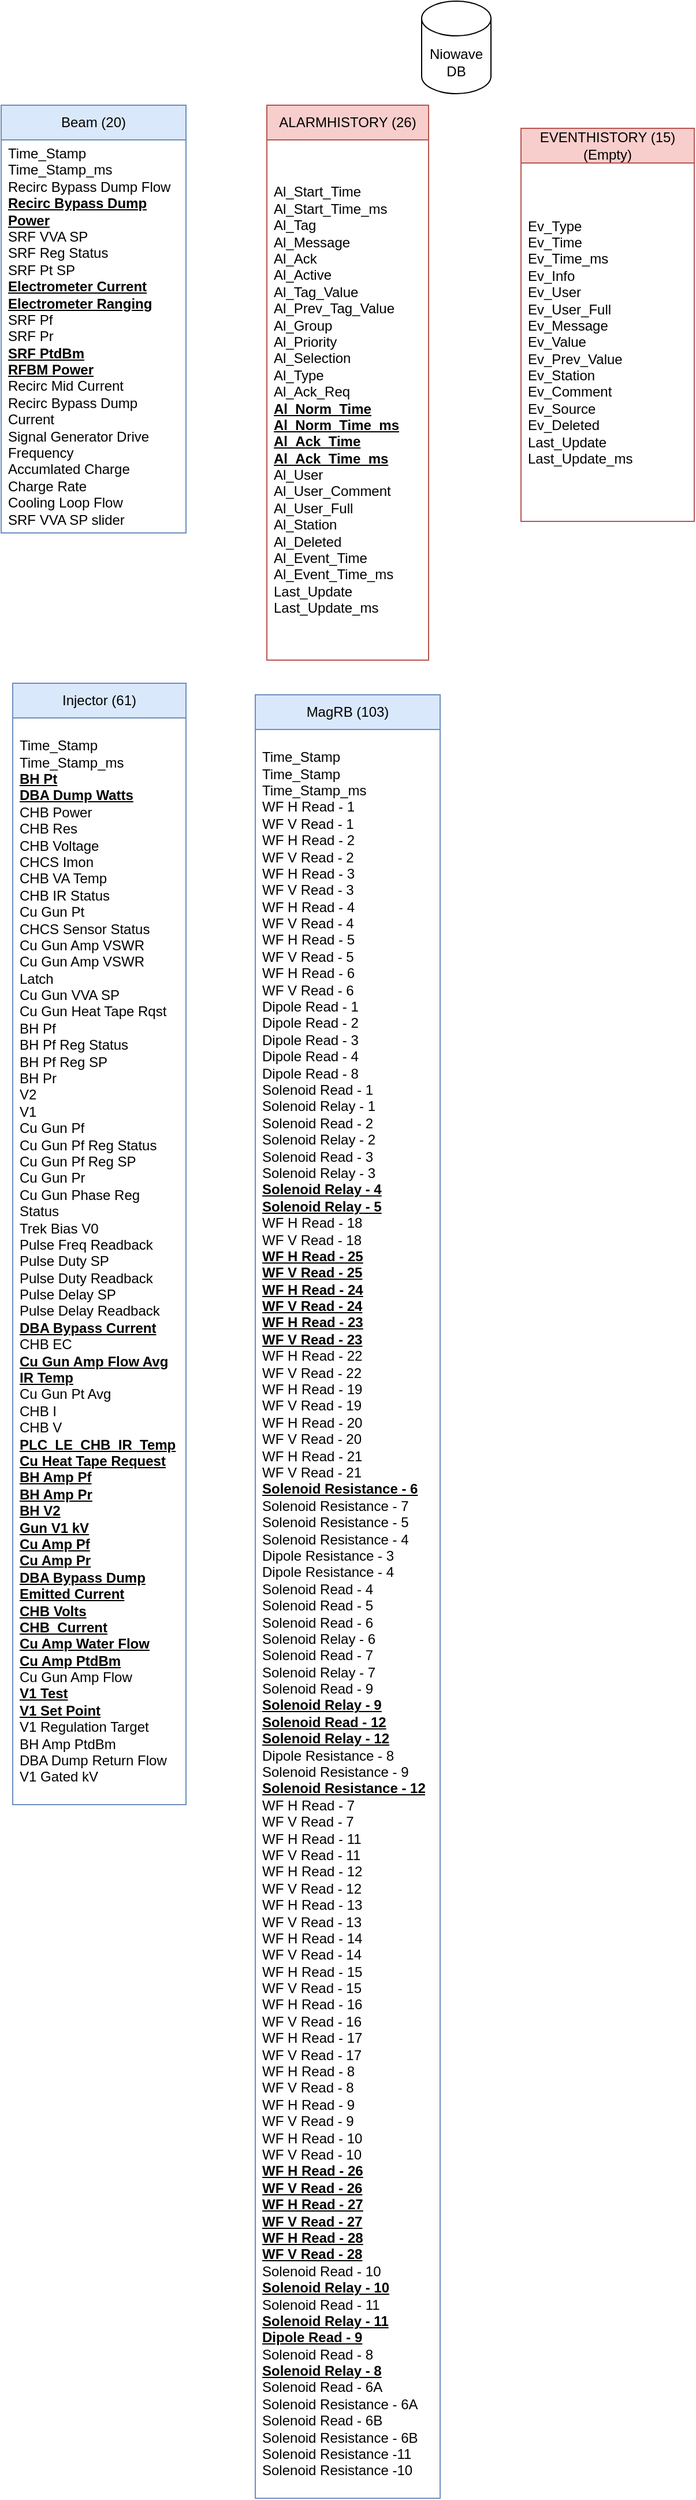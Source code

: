 <mxfile version="24.5.4" type="github" pages="2">
  <diagram id="C5RBs43oDa-KdzZeNtuy" name="NiowaveAirportDB">
    <mxGraphModel dx="1434" dy="738" grid="1" gridSize="10" guides="1" tooltips="1" connect="1" arrows="1" fold="1" page="1" pageScale="1" pageWidth="827" pageHeight="1169" math="0" shadow="0">
      <root>
        <mxCell id="WIyWlLk6GJQsqaUBKTNV-0" />
        <mxCell id="WIyWlLk6GJQsqaUBKTNV-1" parent="WIyWlLk6GJQsqaUBKTNV-0" />
        <mxCell id="Q_OAc749fxsU2D-CSGNo-0" value="Niowave DB" style="shape=cylinder3;whiteSpace=wrap;html=1;boundedLbl=1;backgroundOutline=1;size=15;" parent="WIyWlLk6GJQsqaUBKTNV-1" vertex="1">
          <mxGeometry x="384" y="20" width="60" height="80" as="geometry" />
        </mxCell>
        <mxCell id="RSMJkPqzbyXdzeUL3Xai-1" value="Beam (20)" style="swimlane;fontStyle=0;childLayout=stackLayout;horizontal=1;startSize=30;horizontalStack=0;resizeParent=1;resizeParentMax=0;resizeLast=0;collapsible=1;marginBottom=0;whiteSpace=wrap;html=1;fillColor=#dae8fc;strokeColor=#6c8ebf;" vertex="1" parent="WIyWlLk6GJQsqaUBKTNV-1">
          <mxGeometry x="20" y="110" width="160" height="370" as="geometry" />
        </mxCell>
        <mxCell id="RSMJkPqzbyXdzeUL3Xai-2" value="&lt;div&gt;Time_Stamp&lt;/div&gt;&lt;div&gt;Time_Stamp_ms&lt;/div&gt;&lt;div&gt;Recirc Bypass Dump Flow&lt;/div&gt;&lt;div&gt;&lt;b&gt;&lt;u&gt;Recirc Bypass Dump Power&lt;/u&gt;&lt;/b&gt;&lt;/div&gt;&lt;div&gt;SRF VVA SP&lt;/div&gt;&lt;div&gt;SRF Reg Status&lt;/div&gt;&lt;div&gt;SRF Pt SP&lt;/div&gt;&lt;div&gt;&lt;u&gt;&lt;b&gt;Electrometer Current&lt;/b&gt;&lt;/u&gt;&lt;/div&gt;&lt;div&gt;&lt;u&gt;&lt;b&gt;Electrometer Ranging&lt;/b&gt;&lt;/u&gt;&lt;/div&gt;&lt;div&gt;SRF Pf&lt;/div&gt;&lt;div&gt;SRF Pr&lt;/div&gt;&lt;div&gt;&lt;u&gt;&lt;b&gt;SRF PtdBm&lt;/b&gt;&lt;/u&gt;&lt;/div&gt;&lt;div&gt;&lt;u&gt;&lt;b&gt;RFBM Power&lt;/b&gt;&lt;/u&gt;&lt;/div&gt;&lt;div&gt;Recirc Mid Current&lt;/div&gt;&lt;div&gt;Recirc Bypass Dump Current&lt;/div&gt;&lt;div&gt;Signal Generator Drive Frequency&lt;/div&gt;&lt;div&gt;Accumlated Charge&lt;/div&gt;&lt;div&gt;Charge Rate&lt;/div&gt;&lt;div&gt;Cooling Loop Flow&lt;/div&gt;&lt;div&gt;SRF VVA SP slider&lt;/div&gt;" style="text;strokeColor=none;fillColor=none;align=left;verticalAlign=middle;spacingLeft=4;spacingRight=4;overflow=hidden;points=[[0,0.5],[1,0.5]];portConstraint=eastwest;rotatable=0;whiteSpace=wrap;html=1;" vertex="1" parent="RSMJkPqzbyXdzeUL3Xai-1">
          <mxGeometry y="30" width="160" height="340" as="geometry" />
        </mxCell>
        <mxCell id="lW4t6R7ozUzYQwVeIEWx-2" value="ALARMHISTORY (26)" style="swimlane;fontStyle=0;childLayout=stackLayout;horizontal=1;startSize=30;horizontalStack=0;resizeParent=1;resizeParentMax=0;resizeLast=0;collapsible=1;marginBottom=0;whiteSpace=wrap;html=1;fillColor=#f8cecc;strokeColor=#b85450;" vertex="1" parent="WIyWlLk6GJQsqaUBKTNV-1">
          <mxGeometry x="250" y="110" width="140" height="480" as="geometry" />
        </mxCell>
        <mxCell id="lW4t6R7ozUzYQwVeIEWx-3" value="&lt;div&gt;Al_Start_Time&lt;/div&gt;&lt;div&gt;Al_Start_Time_ms&lt;/div&gt;&lt;div&gt;Al_Tag&lt;/div&gt;&lt;div&gt;Al_Message&lt;/div&gt;&lt;div&gt;Al_Ack&lt;/div&gt;&lt;div&gt;Al_Active&lt;/div&gt;&lt;div&gt;Al_Tag_Value&lt;/div&gt;&lt;div&gt;Al_Prev_Tag_Value&lt;/div&gt;&lt;div&gt;Al_Group&lt;/div&gt;&lt;div&gt;Al_Priority&lt;/div&gt;&lt;div&gt;Al_Selection&lt;/div&gt;&lt;div&gt;Al_Type&lt;/div&gt;&lt;div&gt;Al_Ack_Req&lt;/div&gt;&lt;div&gt;&lt;b&gt;&lt;u&gt;Al_Norm_Time&lt;/u&gt;&lt;/b&gt;&lt;/div&gt;&lt;div&gt;&lt;b&gt;&lt;u&gt;Al_Norm_Time_ms&lt;/u&gt;&lt;/b&gt;&lt;/div&gt;&lt;div&gt;&lt;b&gt;&lt;u&gt;Al_Ack_Time&lt;/u&gt;&lt;/b&gt;&lt;/div&gt;&lt;div&gt;&lt;b&gt;&lt;u&gt;Al_Ack_Time_ms&lt;/u&gt;&lt;/b&gt;&lt;/div&gt;&lt;div&gt;Al_User&lt;/div&gt;&lt;div&gt;Al_User_Comment&lt;/div&gt;&lt;div&gt;Al_User_Full&lt;/div&gt;&lt;div&gt;Al_Station&lt;/div&gt;&lt;div&gt;Al_Deleted&lt;/div&gt;&lt;div&gt;Al_Event_Time&lt;/div&gt;&lt;div&gt;Al_Event_Time_ms&lt;/div&gt;&lt;div&gt;Last_Update&lt;/div&gt;&lt;div&gt;Last_Update_ms&lt;/div&gt;" style="text;strokeColor=none;fillColor=none;align=left;verticalAlign=middle;spacingLeft=4;spacingRight=4;overflow=hidden;points=[[0,0.5],[1,0.5]];portConstraint=eastwest;rotatable=0;whiteSpace=wrap;html=1;" vertex="1" parent="lW4t6R7ozUzYQwVeIEWx-2">
          <mxGeometry y="30" width="140" height="450" as="geometry" />
        </mxCell>
        <mxCell id="lW4t6R7ozUzYQwVeIEWx-6" value="EVENTHISTORY (15)&lt;div&gt;(Empty)&lt;/div&gt;" style="swimlane;fontStyle=0;childLayout=stackLayout;horizontal=1;startSize=30;horizontalStack=0;resizeParent=1;resizeParentMax=0;resizeLast=0;collapsible=1;marginBottom=0;whiteSpace=wrap;html=1;fillColor=#f8cecc;strokeColor=#b85450;" vertex="1" parent="WIyWlLk6GJQsqaUBKTNV-1">
          <mxGeometry x="470" y="130" width="150" height="340" as="geometry" />
        </mxCell>
        <mxCell id="lW4t6R7ozUzYQwVeIEWx-7" value="&lt;div&gt;Ev_Type&lt;/div&gt;&lt;div&gt;Ev_Time&lt;/div&gt;&lt;div&gt;Ev_Time_ms&lt;/div&gt;&lt;div&gt;Ev_Info&lt;/div&gt;&lt;div&gt;Ev_User&lt;/div&gt;&lt;div&gt;Ev_User_Full&lt;/div&gt;&lt;div&gt;Ev_Message&lt;/div&gt;&lt;div&gt;Ev_Value&lt;/div&gt;&lt;div&gt;Ev_Prev_Value&lt;/div&gt;&lt;div&gt;Ev_Station&lt;/div&gt;&lt;div&gt;Ev_Comment&lt;/div&gt;&lt;div&gt;Ev_Source&lt;/div&gt;&lt;div&gt;Ev_Deleted&lt;/div&gt;&lt;div&gt;Last_Update&lt;/div&gt;&lt;div&gt;Last_Update_ms&lt;/div&gt;" style="text;strokeColor=none;fillColor=none;align=left;verticalAlign=middle;spacingLeft=4;spacingRight=4;overflow=hidden;points=[[0,0.5],[1,0.5]];portConstraint=eastwest;rotatable=0;whiteSpace=wrap;html=1;" vertex="1" parent="lW4t6R7ozUzYQwVeIEWx-6">
          <mxGeometry y="30" width="150" height="310" as="geometry" />
        </mxCell>
        <mxCell id="lW4t6R7ozUzYQwVeIEWx-10" value="Injector (61)" style="swimlane;fontStyle=0;childLayout=stackLayout;horizontal=1;startSize=30;horizontalStack=0;resizeParent=1;resizeParentMax=0;resizeLast=0;collapsible=1;marginBottom=0;whiteSpace=wrap;html=1;fillColor=#dae8fc;strokeColor=#6c8ebf;" vertex="1" parent="WIyWlLk6GJQsqaUBKTNV-1">
          <mxGeometry x="30" y="610" width="150" height="970" as="geometry" />
        </mxCell>
        <mxCell id="lW4t6R7ozUzYQwVeIEWx-11" value="&lt;div&gt;Time_Stamp&lt;/div&gt;&lt;div&gt;Time_Stamp_ms&lt;/div&gt;&lt;div&gt;&lt;b&gt;&lt;u&gt;BH Pt&lt;/u&gt;&lt;/b&gt;&lt;/div&gt;&lt;div&gt;&lt;b&gt;&lt;u&gt;DBA Dump Watts&lt;/u&gt;&lt;/b&gt;&lt;/div&gt;&lt;div&gt;CHB Power&lt;/div&gt;&lt;div&gt;CHB Res&lt;/div&gt;&lt;div&gt;CHB Voltage&lt;/div&gt;&lt;div&gt;CHCS Imon&lt;/div&gt;&lt;div&gt;CHB VA Temp&lt;/div&gt;&lt;div&gt;CHB IR Status&lt;/div&gt;&lt;div&gt;Cu Gun Pt&lt;/div&gt;&lt;div&gt;CHCS Sensor Status&lt;/div&gt;&lt;div&gt;Cu Gun Amp VSWR&lt;/div&gt;&lt;div&gt;Cu Gun Amp VSWR Latch&lt;/div&gt;&lt;div&gt;Cu Gun VVA SP&lt;/div&gt;&lt;div&gt;Cu Gun Heat Tape Rqst&lt;/div&gt;&lt;div&gt;BH Pf&lt;/div&gt;&lt;div&gt;BH Pf Reg Status&lt;/div&gt;&lt;div&gt;BH Pf Reg SP&lt;/div&gt;&lt;div&gt;BH Pr&lt;/div&gt;&lt;div&gt;V2&lt;/div&gt;&lt;div&gt;V1&lt;/div&gt;&lt;div&gt;Cu Gun Pf&lt;/div&gt;&lt;div&gt;Cu Gun Pf Reg Status&lt;/div&gt;&lt;div&gt;Cu Gun Pf Reg SP&lt;/div&gt;&lt;div&gt;Cu Gun Pr&lt;/div&gt;&lt;div&gt;Cu Gun Phase Reg Status&lt;/div&gt;&lt;div&gt;Trek Bias V0&lt;/div&gt;&lt;div&gt;Pulse Freq Readback&lt;/div&gt;&lt;div&gt;Pulse Duty SP&lt;/div&gt;&lt;div&gt;Pulse Duty Readback&lt;/div&gt;&lt;div&gt;Pulse Delay SP&lt;/div&gt;&lt;div&gt;Pulse Delay Readback&lt;/div&gt;&lt;div&gt;&lt;b&gt;&lt;u&gt;DBA Bypass Current&lt;/u&gt;&lt;/b&gt;&lt;/div&gt;&lt;div&gt;CHB EC&lt;/div&gt;&lt;div&gt;&lt;b&gt;&lt;u&gt;Cu Gun Amp Flow Avg&lt;/u&gt;&lt;/b&gt;&lt;/div&gt;&lt;div&gt;&lt;b&gt;&lt;u&gt;IR Temp&lt;/u&gt;&lt;/b&gt;&lt;/div&gt;&lt;div&gt;Cu Gun Pt Avg&lt;/div&gt;&lt;div&gt;CHB I&lt;/div&gt;&lt;div&gt;CHB V&lt;/div&gt;&lt;div&gt;&lt;b&gt;&lt;u&gt;PLC_LE_CHB_IR_Temp&lt;/u&gt;&lt;/b&gt;&lt;/div&gt;&lt;div&gt;&lt;b&gt;&lt;u&gt;Cu Heat Tape Request&lt;/u&gt;&lt;/b&gt;&lt;/div&gt;&lt;div&gt;&lt;b&gt;&lt;u&gt;BH Amp Pf&lt;/u&gt;&lt;/b&gt;&lt;/div&gt;&lt;div&gt;&lt;b&gt;&lt;u&gt;BH Amp Pr&lt;/u&gt;&lt;/b&gt;&lt;/div&gt;&lt;div&gt;&lt;b&gt;&lt;u&gt;BH V2&lt;/u&gt;&lt;/b&gt;&lt;/div&gt;&lt;div&gt;&lt;b&gt;&lt;u&gt;Gun V1 kV&lt;/u&gt;&lt;/b&gt;&lt;/div&gt;&lt;div&gt;&lt;b&gt;&lt;u&gt;Cu Amp Pf&lt;/u&gt;&lt;/b&gt;&lt;/div&gt;&lt;div&gt;&lt;b&gt;&lt;u&gt;Cu Amp Pr&lt;/u&gt;&lt;/b&gt;&lt;/div&gt;&lt;div&gt;&lt;b&gt;&lt;u&gt;DBA Bypass Dump&lt;/u&gt;&lt;/b&gt;&lt;/div&gt;&lt;div&gt;&lt;b&gt;&lt;u&gt;Emitted Current&lt;/u&gt;&lt;/b&gt;&lt;/div&gt;&lt;div&gt;&lt;b&gt;&lt;u&gt;CHB Volts&lt;/u&gt;&lt;/b&gt;&lt;/div&gt;&lt;div&gt;&lt;b&gt;&lt;u&gt;CHB&amp;nbsp; Current&lt;/u&gt;&lt;/b&gt;&lt;/div&gt;&lt;div&gt;&lt;b&gt;&lt;u&gt;Cu Amp Water Flow&lt;/u&gt;&lt;/b&gt;&lt;/div&gt;&lt;div&gt;&lt;b&gt;&lt;u&gt;Cu Amp PtdBm&lt;/u&gt;&lt;/b&gt;&lt;/div&gt;&lt;div&gt;Cu Gun Amp Flow&lt;/div&gt;&lt;div&gt;&lt;b&gt;&lt;u&gt;V1 Test&lt;/u&gt;&lt;/b&gt;&lt;/div&gt;&lt;div&gt;&lt;b&gt;&lt;u&gt;V1 Set Point&lt;/u&gt;&lt;/b&gt;&lt;/div&gt;&lt;div&gt;V1 Regulation Target&lt;/div&gt;&lt;div&gt;BH Amp PtdBm&lt;/div&gt;&lt;div&gt;DBA Dump Return Flow&lt;/div&gt;&lt;div&gt;V1 Gated kV&lt;/div&gt;" style="text;strokeColor=none;fillColor=none;align=left;verticalAlign=middle;spacingLeft=4;spacingRight=4;overflow=hidden;points=[[0,0.5],[1,0.5]];portConstraint=eastwest;rotatable=0;whiteSpace=wrap;html=1;" vertex="1" parent="lW4t6R7ozUzYQwVeIEWx-10">
          <mxGeometry y="30" width="150" height="940" as="geometry" />
        </mxCell>
        <mxCell id="lW4t6R7ozUzYQwVeIEWx-14" value="MagRB (103)" style="swimlane;fontStyle=0;childLayout=stackLayout;horizontal=1;startSize=30;horizontalStack=0;resizeParent=1;resizeParentMax=0;resizeLast=0;collapsible=1;marginBottom=0;whiteSpace=wrap;html=1;fillColor=#dae8fc;strokeColor=#6c8ebf;" vertex="1" parent="WIyWlLk6GJQsqaUBKTNV-1">
          <mxGeometry x="240" y="620" width="160" height="1560" as="geometry" />
        </mxCell>
        <mxCell id="lW4t6R7ozUzYQwVeIEWx-15" value="&lt;div&gt;Time_Stamp&lt;/div&gt;&lt;div&gt;Time_Stamp&lt;/div&gt;&lt;div&gt;Time_Stamp_ms&lt;/div&gt;&lt;div&gt;WF H Read - 1&lt;/div&gt;&lt;div&gt;WF V Read - 1&lt;/div&gt;&lt;div&gt;WF H Read - 2&lt;/div&gt;&lt;div&gt;WF V Read - 2&lt;/div&gt;&lt;div&gt;WF H Read - 3&lt;/div&gt;&lt;div&gt;WF V Read - 3&lt;/div&gt;&lt;div&gt;WF H Read - 4&lt;/div&gt;&lt;div&gt;WF V Read - 4&lt;/div&gt;&lt;div&gt;WF H Read - 5&lt;/div&gt;&lt;div&gt;WF V Read - 5&lt;/div&gt;&lt;div&gt;WF H Read - 6&lt;/div&gt;&lt;div&gt;WF V Read - 6&lt;/div&gt;&lt;div&gt;Dipole Read - 1&lt;/div&gt;&lt;div&gt;Dipole Read - 2&lt;/div&gt;&lt;div&gt;Dipole Read - 3&lt;/div&gt;&lt;div&gt;Dipole Read - 4&lt;/div&gt;&lt;div&gt;Dipole Read - 8&lt;/div&gt;&lt;div&gt;Solenoid Read - 1&lt;/div&gt;&lt;div&gt;Solenoid Relay - 1&lt;/div&gt;&lt;div&gt;Solenoid Read - 2&lt;/div&gt;&lt;div&gt;Solenoid Relay - 2&lt;/div&gt;&lt;div&gt;Solenoid Read - 3&lt;/div&gt;&lt;div&gt;Solenoid Relay - 3&lt;/div&gt;&lt;div&gt;&lt;b&gt;&lt;u&gt;Solenoid Relay - 4&lt;/u&gt;&lt;/b&gt;&lt;/div&gt;&lt;div&gt;&lt;b&gt;&lt;u&gt;Solenoid Relay - 5&lt;/u&gt;&lt;/b&gt;&lt;/div&gt;&lt;div&gt;WF H Read - 18&lt;/div&gt;&lt;div&gt;WF V Read - 18&lt;/div&gt;&lt;div&gt;&lt;b&gt;&lt;u&gt;WF H Read - 25&lt;/u&gt;&lt;/b&gt;&lt;/div&gt;&lt;div&gt;&lt;b&gt;&lt;u&gt;WF V Read - 25&lt;/u&gt;&lt;/b&gt;&lt;/div&gt;&lt;div&gt;&lt;b&gt;&lt;u&gt;WF H Read - 24&lt;/u&gt;&lt;/b&gt;&lt;/div&gt;&lt;div&gt;&lt;b&gt;&lt;u&gt;WF V Read - 24&lt;/u&gt;&lt;/b&gt;&lt;/div&gt;&lt;div&gt;&lt;b&gt;&lt;u&gt;WF H Read - 23&lt;/u&gt;&lt;/b&gt;&lt;/div&gt;&lt;div&gt;&lt;b&gt;&lt;u&gt;WF V Read - 23&lt;/u&gt;&lt;/b&gt;&lt;/div&gt;&lt;div&gt;WF H Read - 22&lt;/div&gt;&lt;div&gt;WF V Read - 22&lt;/div&gt;&lt;div&gt;WF H Read - 19&lt;/div&gt;&lt;div&gt;WF V Read - 19&lt;/div&gt;&lt;div&gt;WF H Read - 20&lt;/div&gt;&lt;div&gt;WF V Read - 20&lt;/div&gt;&lt;div&gt;WF H Read - 21&lt;/div&gt;&lt;div&gt;WF V Read - 21&lt;/div&gt;&lt;div&gt;&lt;b&gt;&lt;u&gt;Solenoid Resistance - 6&lt;/u&gt;&lt;/b&gt;&lt;/div&gt;&lt;div&gt;Solenoid Resistance - 7&lt;/div&gt;&lt;div&gt;Solenoid Resistance - 5&lt;/div&gt;&lt;div&gt;Solenoid Resistance - 4&lt;/div&gt;&lt;div&gt;Dipole Resistance - 3&lt;/div&gt;&lt;div&gt;Dipole Resistance - 4&lt;/div&gt;&lt;div&gt;Solenoid Read - 4&lt;/div&gt;&lt;div&gt;Solenoid Read - 5&lt;/div&gt;&lt;div&gt;Solenoid Read - 6&lt;/div&gt;&lt;div&gt;Solenoid Relay - 6&lt;/div&gt;&lt;div&gt;Solenoid Read - 7&lt;/div&gt;&lt;div&gt;Solenoid Relay - 7&lt;/div&gt;&lt;div&gt;Solenoid Read - 9&lt;/div&gt;&lt;div&gt;&lt;b&gt;&lt;u&gt;Solenoid Relay - 9&lt;/u&gt;&lt;/b&gt;&lt;/div&gt;&lt;div&gt;&lt;b&gt;&lt;u&gt;Solenoid Read - 12&lt;/u&gt;&lt;/b&gt;&lt;/div&gt;&lt;div&gt;&lt;b&gt;&lt;u&gt;Solenoid Relay - 12&lt;/u&gt;&lt;/b&gt;&lt;/div&gt;&lt;div&gt;Dipole Resistance - 8&lt;/div&gt;&lt;div&gt;Solenoid Resistance - 9&lt;/div&gt;&lt;div&gt;&lt;b&gt;&lt;u&gt;Solenoid Resistance - 12&lt;/u&gt;&lt;/b&gt;&lt;/div&gt;&lt;div&gt;WF H Read - 7&lt;/div&gt;&lt;div&gt;WF V Read - 7&lt;/div&gt;&lt;div&gt;WF H Read - 11&lt;/div&gt;&lt;div&gt;WF V Read - 11&lt;/div&gt;&lt;div&gt;WF H Read - 12&lt;/div&gt;&lt;div&gt;WF V Read - 12&lt;/div&gt;&lt;div&gt;WF H Read - 13&lt;/div&gt;&lt;div&gt;WF V Read - 13&lt;/div&gt;&lt;div&gt;WF H Read - 14&lt;/div&gt;&lt;div&gt;WF V Read - 14&lt;/div&gt;&lt;div&gt;WF H Read - 15&lt;/div&gt;&lt;div&gt;WF V Read - 15&lt;/div&gt;&lt;div&gt;WF H Read - 16&lt;/div&gt;&lt;div&gt;WF V Read - 16&lt;/div&gt;&lt;div&gt;WF H Read - 17&lt;/div&gt;&lt;div&gt;WF V Read - 17&lt;/div&gt;&lt;div&gt;WF H Read - 8&lt;/div&gt;&lt;div&gt;WF V Read - 8&lt;/div&gt;&lt;div&gt;WF H Read - 9&lt;/div&gt;&lt;div&gt;WF V Read - 9&lt;/div&gt;&lt;div&gt;WF H Read - 10&lt;/div&gt;&lt;div&gt;WF V Read - 10&lt;/div&gt;&lt;div&gt;&lt;b&gt;&lt;u&gt;WF H Read - 26&lt;/u&gt;&lt;/b&gt;&lt;/div&gt;&lt;div&gt;&lt;b&gt;&lt;u&gt;WF V Read - 26&lt;/u&gt;&lt;/b&gt;&lt;/div&gt;&lt;div&gt;&lt;b&gt;&lt;u&gt;WF H Read - 27&lt;/u&gt;&lt;/b&gt;&lt;/div&gt;&lt;div&gt;&lt;b&gt;&lt;u&gt;WF V Read - 27&lt;/u&gt;&lt;/b&gt;&lt;/div&gt;&lt;div&gt;&lt;b&gt;&lt;u&gt;WF H Read - 28&lt;/u&gt;&lt;/b&gt;&lt;/div&gt;&lt;div&gt;&lt;b&gt;&lt;u&gt;WF V Read - 28&lt;/u&gt;&lt;/b&gt;&lt;/div&gt;&lt;div&gt;Solenoid Read - 10&lt;/div&gt;&lt;div&gt;&lt;b&gt;&lt;u&gt;Solenoid Relay - 10&lt;/u&gt;&lt;/b&gt;&lt;/div&gt;&lt;div&gt;Solenoid Read - 11&lt;/div&gt;&lt;div&gt;&lt;b&gt;&lt;u&gt;Solenoid Relay - 11&lt;/u&gt;&lt;/b&gt;&lt;/div&gt;&lt;div&gt;&lt;b&gt;&lt;u&gt;Dipole Read - 9&lt;/u&gt;&lt;/b&gt;&lt;/div&gt;&lt;div&gt;Solenoid Read - 8&lt;/div&gt;&lt;div&gt;&lt;b&gt;&lt;u&gt;Solenoid Relay - 8&lt;/u&gt;&lt;/b&gt;&lt;/div&gt;&lt;div&gt;Solenoid Read - 6A&lt;/div&gt;&lt;div&gt;Solenoid Resistance - 6A&lt;/div&gt;&lt;div&gt;Solenoid Read - 6B&lt;/div&gt;&lt;div&gt;Solenoid Resistance - 6B&lt;/div&gt;&lt;div&gt;Solenoid Resistance -11&lt;/div&gt;&lt;div&gt;Solenoid Resistance -10&lt;/div&gt;" style="text;align=left;verticalAlign=middle;spacingLeft=4;spacingRight=4;overflow=hidden;points=[[0,0.5],[1,0.5]];portConstraint=eastwest;rotatable=0;whiteSpace=wrap;html=1;" vertex="1" parent="lW4t6R7ozUzYQwVeIEWx-14">
          <mxGeometry y="30" width="160" height="1530" as="geometry" />
        </mxCell>
      </root>
    </mxGraphModel>
  </diagram>
  <diagram id="WuAT-3E5Gfv-vJNbBy6x" name="IgnitionAirportDB">
    <mxGraphModel grid="1" page="1" gridSize="10" guides="1" tooltips="1" connect="1" arrows="1" fold="1" pageScale="1" pageWidth="1400" pageHeight="850" math="0" shadow="0">
      <root>
        <mxCell id="0" />
        <mxCell id="1" parent="0" />
        <mxCell id="GKvGGPjLR7YNtcJ_cuGg-1" value="Ignition Airport DB" style="shape=cylinder3;whiteSpace=wrap;html=1;boundedLbl=1;backgroundOutline=1;size=15;" vertex="1" parent="1">
          <mxGeometry x="610" y="10" width="60" height="80" as="geometry" />
        </mxCell>
      </root>
    </mxGraphModel>
  </diagram>
</mxfile>
